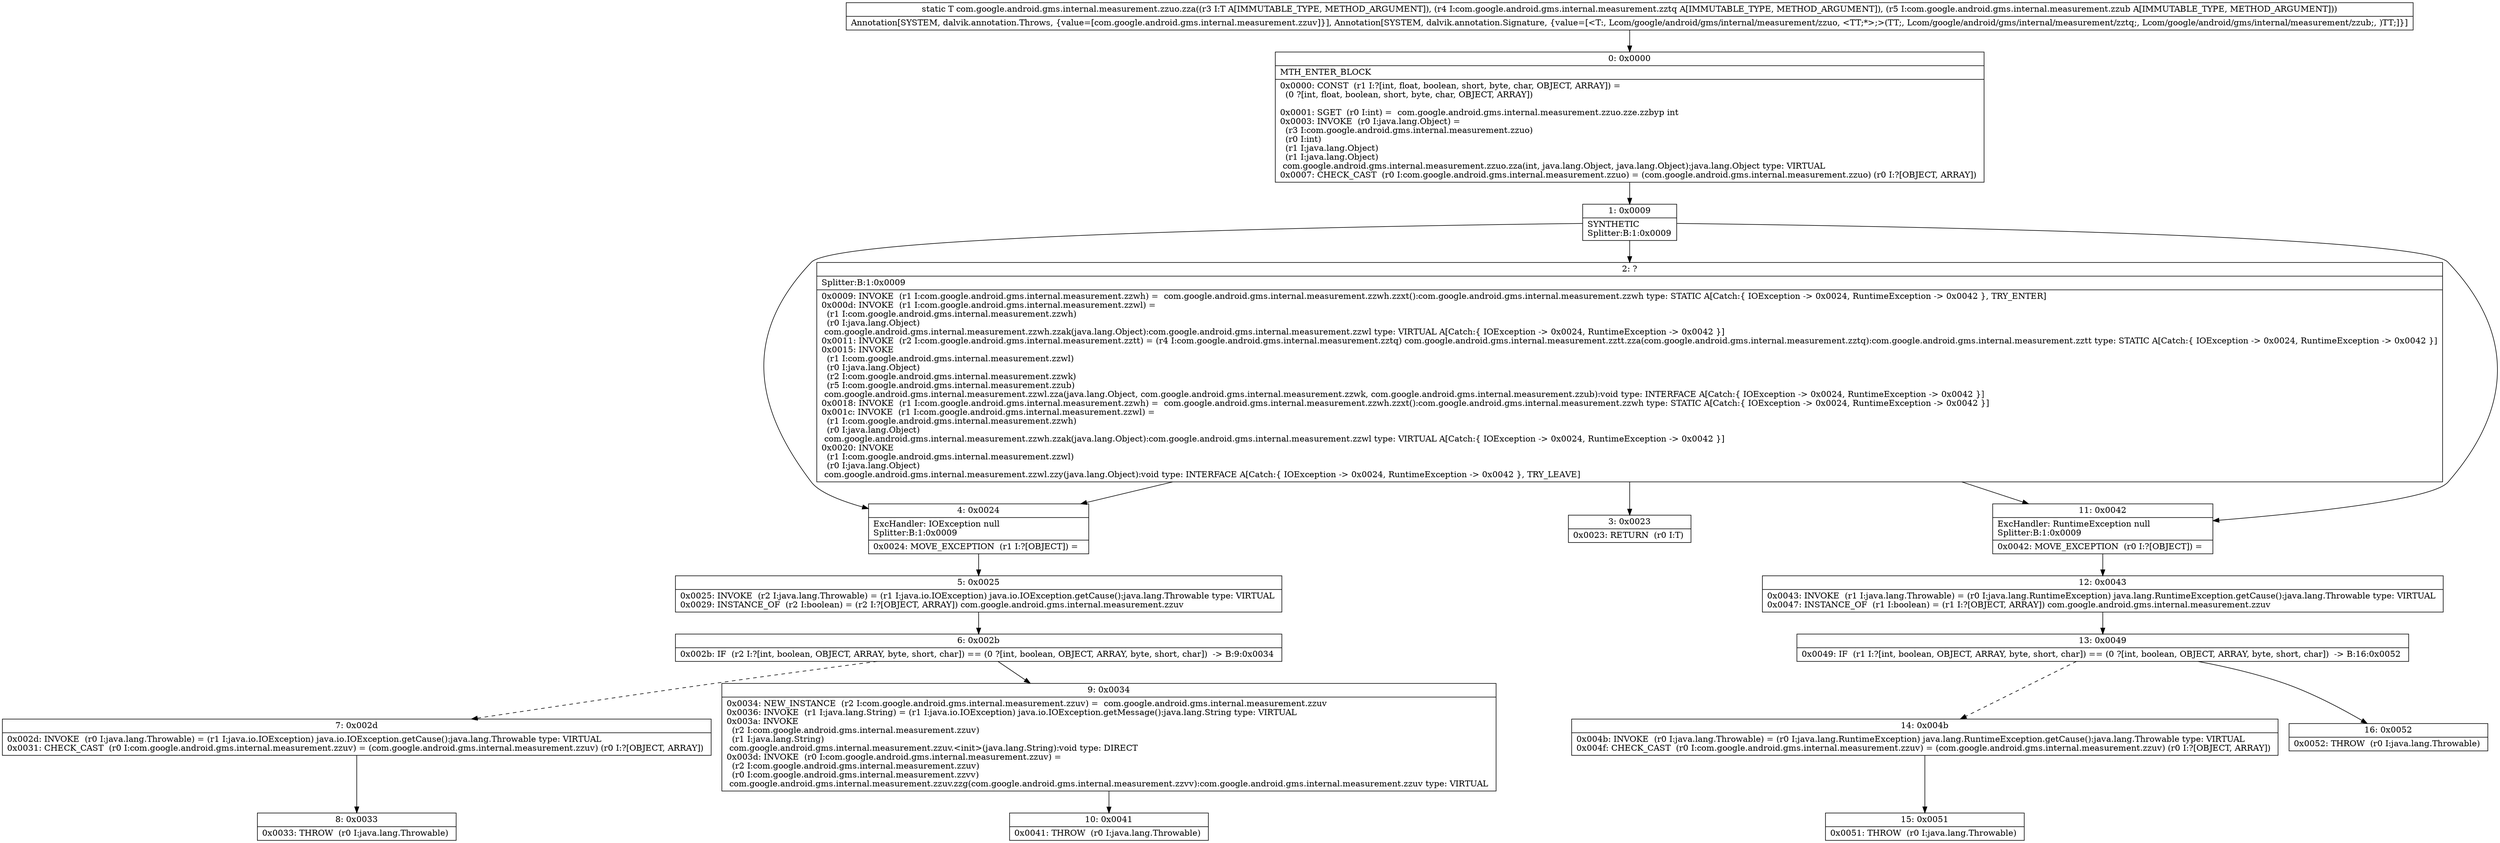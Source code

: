 digraph "CFG forcom.google.android.gms.internal.measurement.zzuo.zza(Lcom\/google\/android\/gms\/internal\/measurement\/zzuo;Lcom\/google\/android\/gms\/internal\/measurement\/zztq;Lcom\/google\/android\/gms\/internal\/measurement\/zzub;)Lcom\/google\/android\/gms\/internal\/measurement\/zzuo;" {
Node_0 [shape=record,label="{0\:\ 0x0000|MTH_ENTER_BLOCK\l|0x0000: CONST  (r1 I:?[int, float, boolean, short, byte, char, OBJECT, ARRAY]) = \l  (0 ?[int, float, boolean, short, byte, char, OBJECT, ARRAY])\l \l0x0001: SGET  (r0 I:int) =  com.google.android.gms.internal.measurement.zzuo.zze.zzbyp int \l0x0003: INVOKE  (r0 I:java.lang.Object) = \l  (r3 I:com.google.android.gms.internal.measurement.zzuo)\l  (r0 I:int)\l  (r1 I:java.lang.Object)\l  (r1 I:java.lang.Object)\l com.google.android.gms.internal.measurement.zzuo.zza(int, java.lang.Object, java.lang.Object):java.lang.Object type: VIRTUAL \l0x0007: CHECK_CAST  (r0 I:com.google.android.gms.internal.measurement.zzuo) = (com.google.android.gms.internal.measurement.zzuo) (r0 I:?[OBJECT, ARRAY]) \l}"];
Node_1 [shape=record,label="{1\:\ 0x0009|SYNTHETIC\lSplitter:B:1:0x0009\l}"];
Node_2 [shape=record,label="{2\:\ ?|Splitter:B:1:0x0009\l|0x0009: INVOKE  (r1 I:com.google.android.gms.internal.measurement.zzwh) =  com.google.android.gms.internal.measurement.zzwh.zzxt():com.google.android.gms.internal.measurement.zzwh type: STATIC A[Catch:\{ IOException \-\> 0x0024, RuntimeException \-\> 0x0042 \}, TRY_ENTER]\l0x000d: INVOKE  (r1 I:com.google.android.gms.internal.measurement.zzwl) = \l  (r1 I:com.google.android.gms.internal.measurement.zzwh)\l  (r0 I:java.lang.Object)\l com.google.android.gms.internal.measurement.zzwh.zzak(java.lang.Object):com.google.android.gms.internal.measurement.zzwl type: VIRTUAL A[Catch:\{ IOException \-\> 0x0024, RuntimeException \-\> 0x0042 \}]\l0x0011: INVOKE  (r2 I:com.google.android.gms.internal.measurement.zztt) = (r4 I:com.google.android.gms.internal.measurement.zztq) com.google.android.gms.internal.measurement.zztt.zza(com.google.android.gms.internal.measurement.zztq):com.google.android.gms.internal.measurement.zztt type: STATIC A[Catch:\{ IOException \-\> 0x0024, RuntimeException \-\> 0x0042 \}]\l0x0015: INVOKE  \l  (r1 I:com.google.android.gms.internal.measurement.zzwl)\l  (r0 I:java.lang.Object)\l  (r2 I:com.google.android.gms.internal.measurement.zzwk)\l  (r5 I:com.google.android.gms.internal.measurement.zzub)\l com.google.android.gms.internal.measurement.zzwl.zza(java.lang.Object, com.google.android.gms.internal.measurement.zzwk, com.google.android.gms.internal.measurement.zzub):void type: INTERFACE A[Catch:\{ IOException \-\> 0x0024, RuntimeException \-\> 0x0042 \}]\l0x0018: INVOKE  (r1 I:com.google.android.gms.internal.measurement.zzwh) =  com.google.android.gms.internal.measurement.zzwh.zzxt():com.google.android.gms.internal.measurement.zzwh type: STATIC A[Catch:\{ IOException \-\> 0x0024, RuntimeException \-\> 0x0042 \}]\l0x001c: INVOKE  (r1 I:com.google.android.gms.internal.measurement.zzwl) = \l  (r1 I:com.google.android.gms.internal.measurement.zzwh)\l  (r0 I:java.lang.Object)\l com.google.android.gms.internal.measurement.zzwh.zzak(java.lang.Object):com.google.android.gms.internal.measurement.zzwl type: VIRTUAL A[Catch:\{ IOException \-\> 0x0024, RuntimeException \-\> 0x0042 \}]\l0x0020: INVOKE  \l  (r1 I:com.google.android.gms.internal.measurement.zzwl)\l  (r0 I:java.lang.Object)\l com.google.android.gms.internal.measurement.zzwl.zzy(java.lang.Object):void type: INTERFACE A[Catch:\{ IOException \-\> 0x0024, RuntimeException \-\> 0x0042 \}, TRY_LEAVE]\l}"];
Node_3 [shape=record,label="{3\:\ 0x0023|0x0023: RETURN  (r0 I:T) \l}"];
Node_4 [shape=record,label="{4\:\ 0x0024|ExcHandler: IOException null\lSplitter:B:1:0x0009\l|0x0024: MOVE_EXCEPTION  (r1 I:?[OBJECT]) =  \l}"];
Node_5 [shape=record,label="{5\:\ 0x0025|0x0025: INVOKE  (r2 I:java.lang.Throwable) = (r1 I:java.io.IOException) java.io.IOException.getCause():java.lang.Throwable type: VIRTUAL \l0x0029: INSTANCE_OF  (r2 I:boolean) = (r2 I:?[OBJECT, ARRAY]) com.google.android.gms.internal.measurement.zzuv \l}"];
Node_6 [shape=record,label="{6\:\ 0x002b|0x002b: IF  (r2 I:?[int, boolean, OBJECT, ARRAY, byte, short, char]) == (0 ?[int, boolean, OBJECT, ARRAY, byte, short, char])  \-\> B:9:0x0034 \l}"];
Node_7 [shape=record,label="{7\:\ 0x002d|0x002d: INVOKE  (r0 I:java.lang.Throwable) = (r1 I:java.io.IOException) java.io.IOException.getCause():java.lang.Throwable type: VIRTUAL \l0x0031: CHECK_CAST  (r0 I:com.google.android.gms.internal.measurement.zzuv) = (com.google.android.gms.internal.measurement.zzuv) (r0 I:?[OBJECT, ARRAY]) \l}"];
Node_8 [shape=record,label="{8\:\ 0x0033|0x0033: THROW  (r0 I:java.lang.Throwable) \l}"];
Node_9 [shape=record,label="{9\:\ 0x0034|0x0034: NEW_INSTANCE  (r2 I:com.google.android.gms.internal.measurement.zzuv) =  com.google.android.gms.internal.measurement.zzuv \l0x0036: INVOKE  (r1 I:java.lang.String) = (r1 I:java.io.IOException) java.io.IOException.getMessage():java.lang.String type: VIRTUAL \l0x003a: INVOKE  \l  (r2 I:com.google.android.gms.internal.measurement.zzuv)\l  (r1 I:java.lang.String)\l com.google.android.gms.internal.measurement.zzuv.\<init\>(java.lang.String):void type: DIRECT \l0x003d: INVOKE  (r0 I:com.google.android.gms.internal.measurement.zzuv) = \l  (r2 I:com.google.android.gms.internal.measurement.zzuv)\l  (r0 I:com.google.android.gms.internal.measurement.zzvv)\l com.google.android.gms.internal.measurement.zzuv.zzg(com.google.android.gms.internal.measurement.zzvv):com.google.android.gms.internal.measurement.zzuv type: VIRTUAL \l}"];
Node_10 [shape=record,label="{10\:\ 0x0041|0x0041: THROW  (r0 I:java.lang.Throwable) \l}"];
Node_11 [shape=record,label="{11\:\ 0x0042|ExcHandler: RuntimeException null\lSplitter:B:1:0x0009\l|0x0042: MOVE_EXCEPTION  (r0 I:?[OBJECT]) =  \l}"];
Node_12 [shape=record,label="{12\:\ 0x0043|0x0043: INVOKE  (r1 I:java.lang.Throwable) = (r0 I:java.lang.RuntimeException) java.lang.RuntimeException.getCause():java.lang.Throwable type: VIRTUAL \l0x0047: INSTANCE_OF  (r1 I:boolean) = (r1 I:?[OBJECT, ARRAY]) com.google.android.gms.internal.measurement.zzuv \l}"];
Node_13 [shape=record,label="{13\:\ 0x0049|0x0049: IF  (r1 I:?[int, boolean, OBJECT, ARRAY, byte, short, char]) == (0 ?[int, boolean, OBJECT, ARRAY, byte, short, char])  \-\> B:16:0x0052 \l}"];
Node_14 [shape=record,label="{14\:\ 0x004b|0x004b: INVOKE  (r0 I:java.lang.Throwable) = (r0 I:java.lang.RuntimeException) java.lang.RuntimeException.getCause():java.lang.Throwable type: VIRTUAL \l0x004f: CHECK_CAST  (r0 I:com.google.android.gms.internal.measurement.zzuv) = (com.google.android.gms.internal.measurement.zzuv) (r0 I:?[OBJECT, ARRAY]) \l}"];
Node_15 [shape=record,label="{15\:\ 0x0051|0x0051: THROW  (r0 I:java.lang.Throwable) \l}"];
Node_16 [shape=record,label="{16\:\ 0x0052|0x0052: THROW  (r0 I:java.lang.Throwable) \l}"];
MethodNode[shape=record,label="{static T com.google.android.gms.internal.measurement.zzuo.zza((r3 I:T A[IMMUTABLE_TYPE, METHOD_ARGUMENT]), (r4 I:com.google.android.gms.internal.measurement.zztq A[IMMUTABLE_TYPE, METHOD_ARGUMENT]), (r5 I:com.google.android.gms.internal.measurement.zzub A[IMMUTABLE_TYPE, METHOD_ARGUMENT]))  | Annotation[SYSTEM, dalvik.annotation.Throws, \{value=[com.google.android.gms.internal.measurement.zzuv]\}], Annotation[SYSTEM, dalvik.annotation.Signature, \{value=[\<T:, Lcom\/google\/android\/gms\/internal\/measurement\/zzuo, \<TT;*\>;\>(TT;, Lcom\/google\/android\/gms\/internal\/measurement\/zztq;, Lcom\/google\/android\/gms\/internal\/measurement\/zzub;, )TT;]\}]\l}"];
MethodNode -> Node_0;
Node_0 -> Node_1;
Node_1 -> Node_2;
Node_1 -> Node_4;
Node_1 -> Node_11;
Node_2 -> Node_3;
Node_2 -> Node_4;
Node_2 -> Node_11;
Node_4 -> Node_5;
Node_5 -> Node_6;
Node_6 -> Node_7[style=dashed];
Node_6 -> Node_9;
Node_7 -> Node_8;
Node_9 -> Node_10;
Node_11 -> Node_12;
Node_12 -> Node_13;
Node_13 -> Node_14[style=dashed];
Node_13 -> Node_16;
Node_14 -> Node_15;
}


